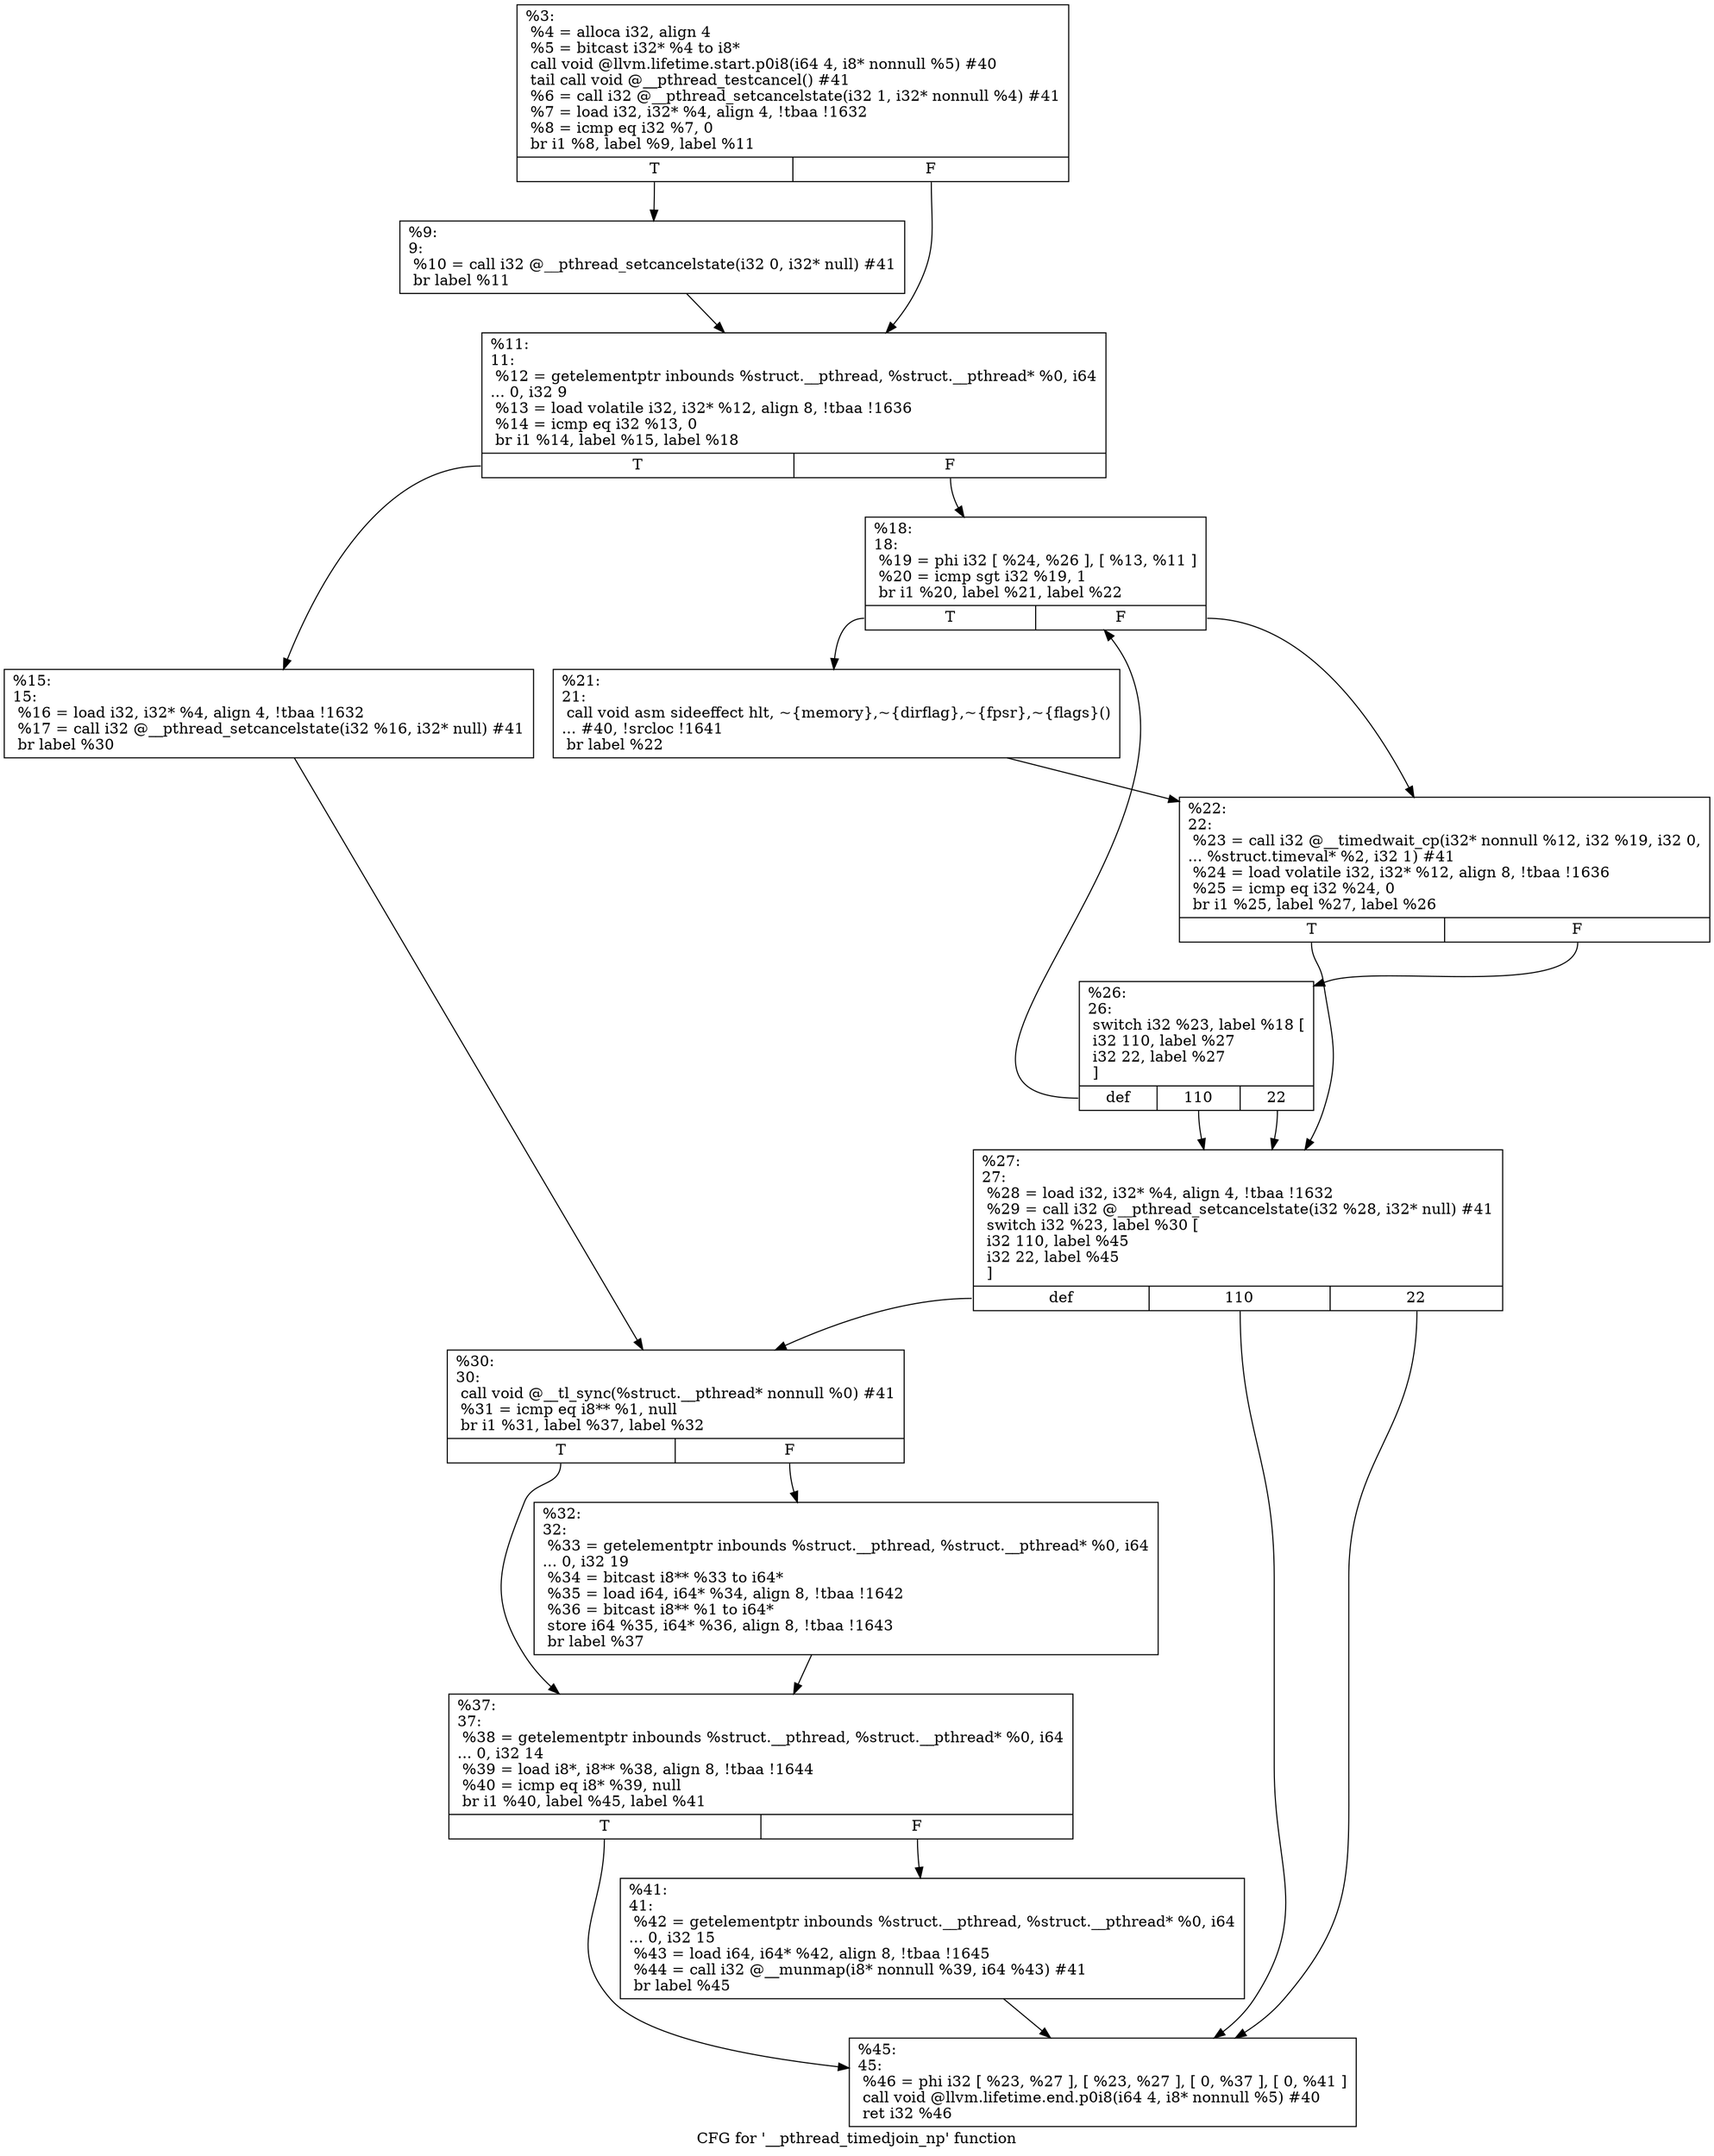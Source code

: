 digraph "CFG for '__pthread_timedjoin_np' function" {
	label="CFG for '__pthread_timedjoin_np' function";

	Node0x1cfd720 [shape=record,label="{%3:\l  %4 = alloca i32, align 4\l  %5 = bitcast i32* %4 to i8*\l  call void @llvm.lifetime.start.p0i8(i64 4, i8* nonnull %5) #40\l  tail call void @__pthread_testcancel() #41\l  %6 = call i32 @__pthread_setcancelstate(i32 1, i32* nonnull %4) #41\l  %7 = load i32, i32* %4, align 4, !tbaa !1632\l  %8 = icmp eq i32 %7, 0\l  br i1 %8, label %9, label %11\l|{<s0>T|<s1>F}}"];
	Node0x1cfd720:s0 -> Node0x1cfd980;
	Node0x1cfd720:s1 -> Node0x1cfd9d0;
	Node0x1cfd980 [shape=record,label="{%9:\l9:                                                \l  %10 = call i32 @__pthread_setcancelstate(i32 0, i32* null) #41\l  br label %11\l}"];
	Node0x1cfd980 -> Node0x1cfd9d0;
	Node0x1cfd9d0 [shape=record,label="{%11:\l11:                                               \l  %12 = getelementptr inbounds %struct.__pthread, %struct.__pthread* %0, i64\l... 0, i32 9\l  %13 = load volatile i32, i32* %12, align 8, !tbaa !1636\l  %14 = icmp eq i32 %13, 0\l  br i1 %14, label %15, label %18\l|{<s0>T|<s1>F}}"];
	Node0x1cfd9d0:s0 -> Node0x1cfda20;
	Node0x1cfd9d0:s1 -> Node0x1cfda70;
	Node0x1cfda20 [shape=record,label="{%15:\l15:                                               \l  %16 = load i32, i32* %4, align 4, !tbaa !1632\l  %17 = call i32 @__pthread_setcancelstate(i32 %16, i32* null) #41\l  br label %30\l}"];
	Node0x1cfda20 -> Node0x1cfdc00;
	Node0x1cfda70 [shape=record,label="{%18:\l18:                                               \l  %19 = phi i32 [ %24, %26 ], [ %13, %11 ]\l  %20 = icmp sgt i32 %19, 1\l  br i1 %20, label %21, label %22\l|{<s0>T|<s1>F}}"];
	Node0x1cfda70:s0 -> Node0x1cfdac0;
	Node0x1cfda70:s1 -> Node0x1cfdb10;
	Node0x1cfdac0 [shape=record,label="{%21:\l21:                                               \l  call void asm sideeffect hlt, ~\{memory\},~\{dirflag\},~\{fpsr\},~\{flags\}()\l... #40, !srcloc !1641\l  br label %22\l}"];
	Node0x1cfdac0 -> Node0x1cfdb10;
	Node0x1cfdb10 [shape=record,label="{%22:\l22:                                               \l  %23 = call i32 @__timedwait_cp(i32* nonnull %12, i32 %19, i32 0,\l... %struct.timeval* %2, i32 1) #41\l  %24 = load volatile i32, i32* %12, align 8, !tbaa !1636\l  %25 = icmp eq i32 %24, 0\l  br i1 %25, label %27, label %26\l|{<s0>T|<s1>F}}"];
	Node0x1cfdb10:s0 -> Node0x1cfdbb0;
	Node0x1cfdb10:s1 -> Node0x1cfdb60;
	Node0x1cfdb60 [shape=record,label="{%26:\l26:                                               \l  switch i32 %23, label %18 [\l    i32 110, label %27\l    i32 22, label %27\l  ]\l|{<s0>def|<s1>110|<s2>22}}"];
	Node0x1cfdb60:s0 -> Node0x1cfda70;
	Node0x1cfdb60:s1 -> Node0x1cfdbb0;
	Node0x1cfdb60:s2 -> Node0x1cfdbb0;
	Node0x1cfdbb0 [shape=record,label="{%27:\l27:                                               \l  %28 = load i32, i32* %4, align 4, !tbaa !1632\l  %29 = call i32 @__pthread_setcancelstate(i32 %28, i32* null) #41\l  switch i32 %23, label %30 [\l    i32 110, label %45\l    i32 22, label %45\l  ]\l|{<s0>def|<s1>110|<s2>22}}"];
	Node0x1cfdbb0:s0 -> Node0x1cfdc00;
	Node0x1cfdbb0:s1 -> Node0x1cfdd40;
	Node0x1cfdbb0:s2 -> Node0x1cfdd40;
	Node0x1cfdc00 [shape=record,label="{%30:\l30:                                               \l  call void @__tl_sync(%struct.__pthread* nonnull %0) #41\l  %31 = icmp eq i8** %1, null\l  br i1 %31, label %37, label %32\l|{<s0>T|<s1>F}}"];
	Node0x1cfdc00:s0 -> Node0x1cfdca0;
	Node0x1cfdc00:s1 -> Node0x1cfdc50;
	Node0x1cfdc50 [shape=record,label="{%32:\l32:                                               \l  %33 = getelementptr inbounds %struct.__pthread, %struct.__pthread* %0, i64\l... 0, i32 19\l  %34 = bitcast i8** %33 to i64*\l  %35 = load i64, i64* %34, align 8, !tbaa !1642\l  %36 = bitcast i8** %1 to i64*\l  store i64 %35, i64* %36, align 8, !tbaa !1643\l  br label %37\l}"];
	Node0x1cfdc50 -> Node0x1cfdca0;
	Node0x1cfdca0 [shape=record,label="{%37:\l37:                                               \l  %38 = getelementptr inbounds %struct.__pthread, %struct.__pthread* %0, i64\l... 0, i32 14\l  %39 = load i8*, i8** %38, align 8, !tbaa !1644\l  %40 = icmp eq i8* %39, null\l  br i1 %40, label %45, label %41\l|{<s0>T|<s1>F}}"];
	Node0x1cfdca0:s0 -> Node0x1cfdd40;
	Node0x1cfdca0:s1 -> Node0x1cfdcf0;
	Node0x1cfdcf0 [shape=record,label="{%41:\l41:                                               \l  %42 = getelementptr inbounds %struct.__pthread, %struct.__pthread* %0, i64\l... 0, i32 15\l  %43 = load i64, i64* %42, align 8, !tbaa !1645\l  %44 = call i32 @__munmap(i8* nonnull %39, i64 %43) #41\l  br label %45\l}"];
	Node0x1cfdcf0 -> Node0x1cfdd40;
	Node0x1cfdd40 [shape=record,label="{%45:\l45:                                               \l  %46 = phi i32 [ %23, %27 ], [ %23, %27 ], [ 0, %37 ], [ 0, %41 ]\l  call void @llvm.lifetime.end.p0i8(i64 4, i8* nonnull %5) #40\l  ret i32 %46\l}"];
}
